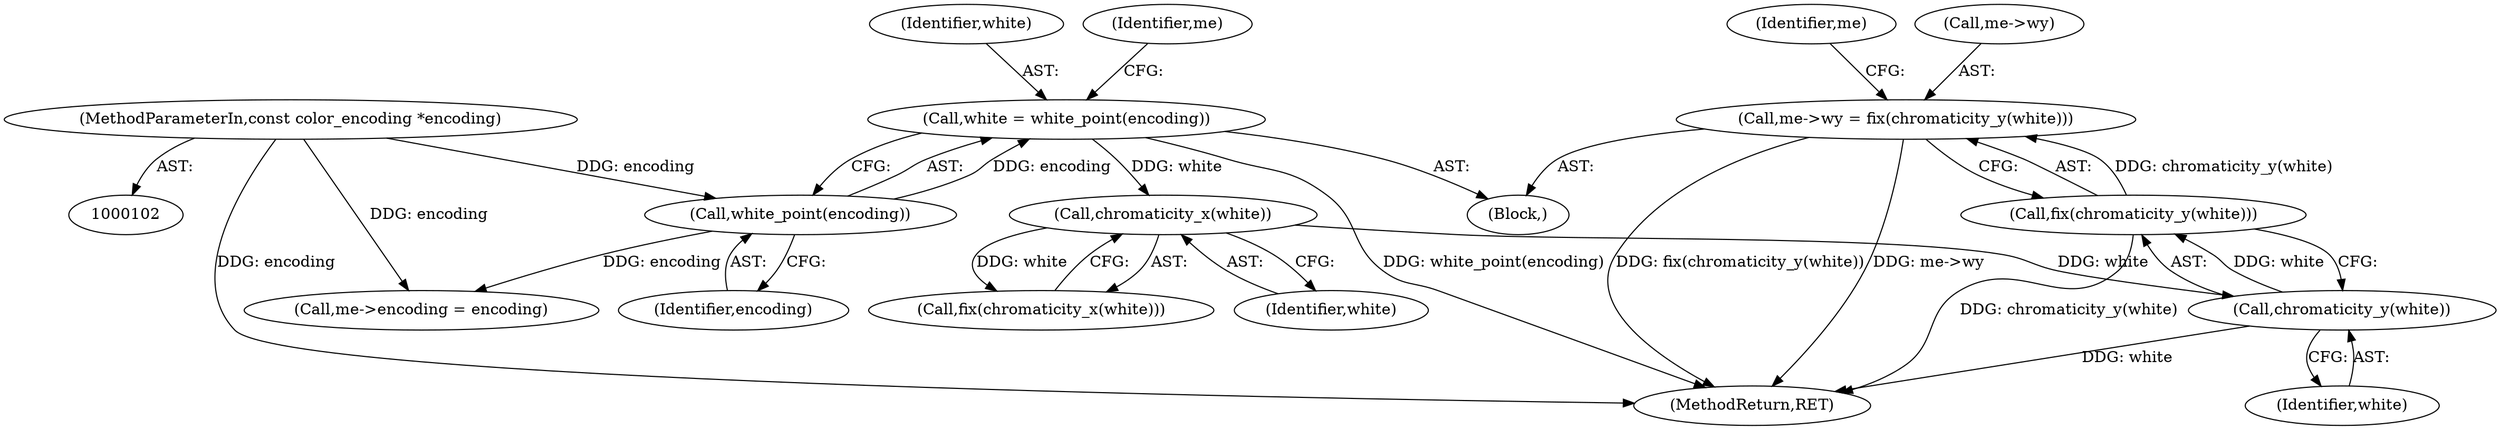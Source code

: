 digraph "0_Android_9d4853418ab2f754c2b63e091c29c5529b8b86ca_40@pointer" {
"1000124" [label="(Call,me->wy = fix(chromaticity_y(white)))"];
"1000128" [label="(Call,fix(chromaticity_y(white)))"];
"1000129" [label="(Call,chromaticity_y(white))"];
"1000122" [label="(Call,chromaticity_x(white))"];
"1000108" [label="(Call,white = white_point(encoding))"];
"1000110" [label="(Call,white_point(encoding))"];
"1000105" [label="(MethodParameterIn,const color_encoding *encoding)"];
"1000109" [label="(Identifier,white)"];
"1000133" [label="(Identifier,me)"];
"1000122" [label="(Call,chromaticity_x(white))"];
"1000121" [label="(Call,fix(chromaticity_x(white)))"];
"1000123" [label="(Identifier,white)"];
"1000108" [label="(Call,white = white_point(encoding))"];
"1000110" [label="(Call,white_point(encoding))"];
"1000106" [label="(Block,)"];
"1000124" [label="(Call,me->wy = fix(chromaticity_y(white)))"];
"1000125" [label="(Call,me->wy)"];
"1000129" [label="(Call,chromaticity_y(white))"];
"1000228" [label="(MethodReturn,RET)"];
"1000130" [label="(Identifier,white)"];
"1000105" [label="(MethodParameterIn,const color_encoding *encoding)"];
"1000111" [label="(Identifier,encoding)"];
"1000128" [label="(Call,fix(chromaticity_y(white)))"];
"1000112" [label="(Call,me->encoding = encoding)"];
"1000114" [label="(Identifier,me)"];
"1000124" -> "1000106"  [label="AST: "];
"1000124" -> "1000128"  [label="CFG: "];
"1000125" -> "1000124"  [label="AST: "];
"1000128" -> "1000124"  [label="AST: "];
"1000133" -> "1000124"  [label="CFG: "];
"1000124" -> "1000228"  [label="DDG: fix(chromaticity_y(white))"];
"1000124" -> "1000228"  [label="DDG: me->wy"];
"1000128" -> "1000124"  [label="DDG: chromaticity_y(white)"];
"1000128" -> "1000129"  [label="CFG: "];
"1000129" -> "1000128"  [label="AST: "];
"1000128" -> "1000228"  [label="DDG: chromaticity_y(white)"];
"1000129" -> "1000128"  [label="DDG: white"];
"1000129" -> "1000130"  [label="CFG: "];
"1000130" -> "1000129"  [label="AST: "];
"1000129" -> "1000228"  [label="DDG: white"];
"1000122" -> "1000129"  [label="DDG: white"];
"1000122" -> "1000121"  [label="AST: "];
"1000122" -> "1000123"  [label="CFG: "];
"1000123" -> "1000122"  [label="AST: "];
"1000121" -> "1000122"  [label="CFG: "];
"1000122" -> "1000121"  [label="DDG: white"];
"1000108" -> "1000122"  [label="DDG: white"];
"1000108" -> "1000106"  [label="AST: "];
"1000108" -> "1000110"  [label="CFG: "];
"1000109" -> "1000108"  [label="AST: "];
"1000110" -> "1000108"  [label="AST: "];
"1000114" -> "1000108"  [label="CFG: "];
"1000108" -> "1000228"  [label="DDG: white_point(encoding)"];
"1000110" -> "1000108"  [label="DDG: encoding"];
"1000110" -> "1000111"  [label="CFG: "];
"1000111" -> "1000110"  [label="AST: "];
"1000105" -> "1000110"  [label="DDG: encoding"];
"1000110" -> "1000112"  [label="DDG: encoding"];
"1000105" -> "1000102"  [label="AST: "];
"1000105" -> "1000228"  [label="DDG: encoding"];
"1000105" -> "1000112"  [label="DDG: encoding"];
}
